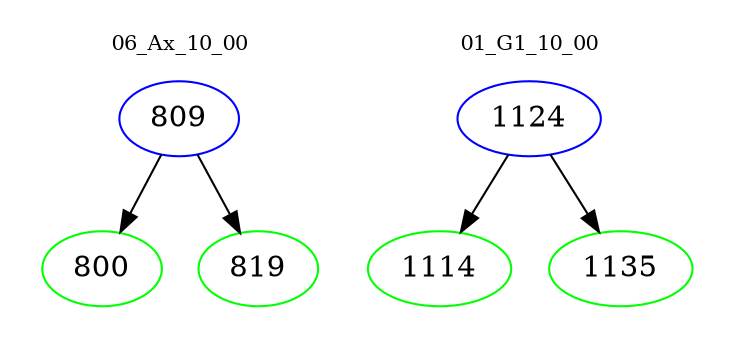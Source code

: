 digraph{
subgraph cluster_0 {
color = white
label = "06_Ax_10_00";
fontsize=10;
T0_809 [label="809", color="blue"]
T0_809 -> T0_800 [color="black"]
T0_800 [label="800", color="green"]
T0_809 -> T0_819 [color="black"]
T0_819 [label="819", color="green"]
}
subgraph cluster_1 {
color = white
label = "01_G1_10_00";
fontsize=10;
T1_1124 [label="1124", color="blue"]
T1_1124 -> T1_1114 [color="black"]
T1_1114 [label="1114", color="green"]
T1_1124 -> T1_1135 [color="black"]
T1_1135 [label="1135", color="green"]
}
}
